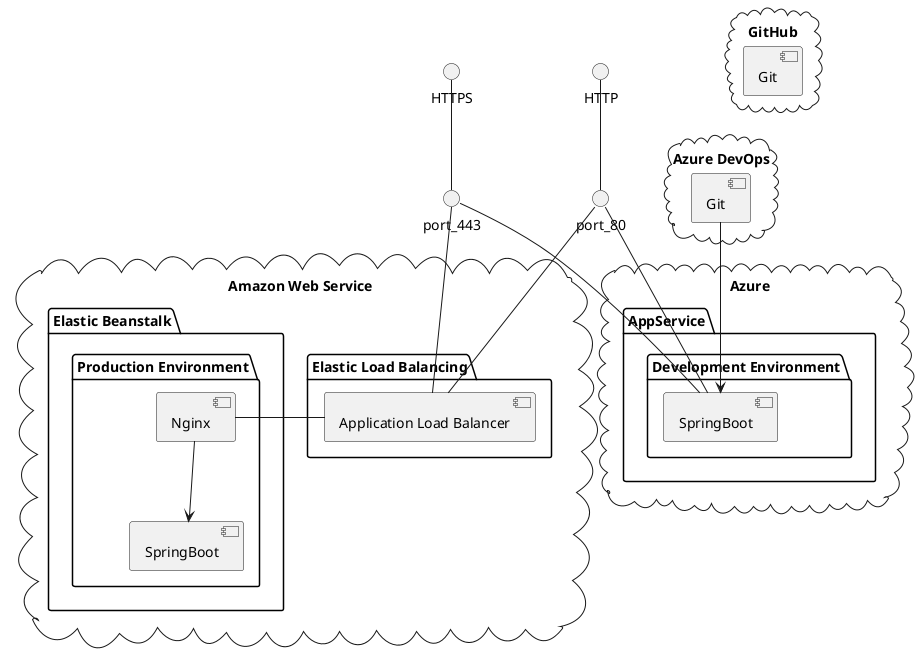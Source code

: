 @startuml
HTTP -- port_80
HTTPS -- port_443

cloud "Azure" {
 folder "AppService" {


        package "Development Environment" {
          [SpringBoot] as app_dev
          port_80 -- app_dev
          port_443 -- app_dev
        }

 }
}

cloud "Amazon Web Service" {
 folder "Elastic Load Balancing" {
  [Application Load Balancer] as elb
 }

 folder "Elastic Beanstalk" {
   port_80 -- elb
   port_443 -- elb

        package "Production Environment" {
          [SpringBoot] as app_prod
          [Nginx] as proxy_prod
          proxy_prod --> app_prod
          elb - proxy_prod
        }

 }
}


cloud "GitHub"{
  [Git] as repository_1
}

cloud "Azure DevOps"{
  [Git] as repository_2
  repository_2 --> app_dev
}
@enduml
